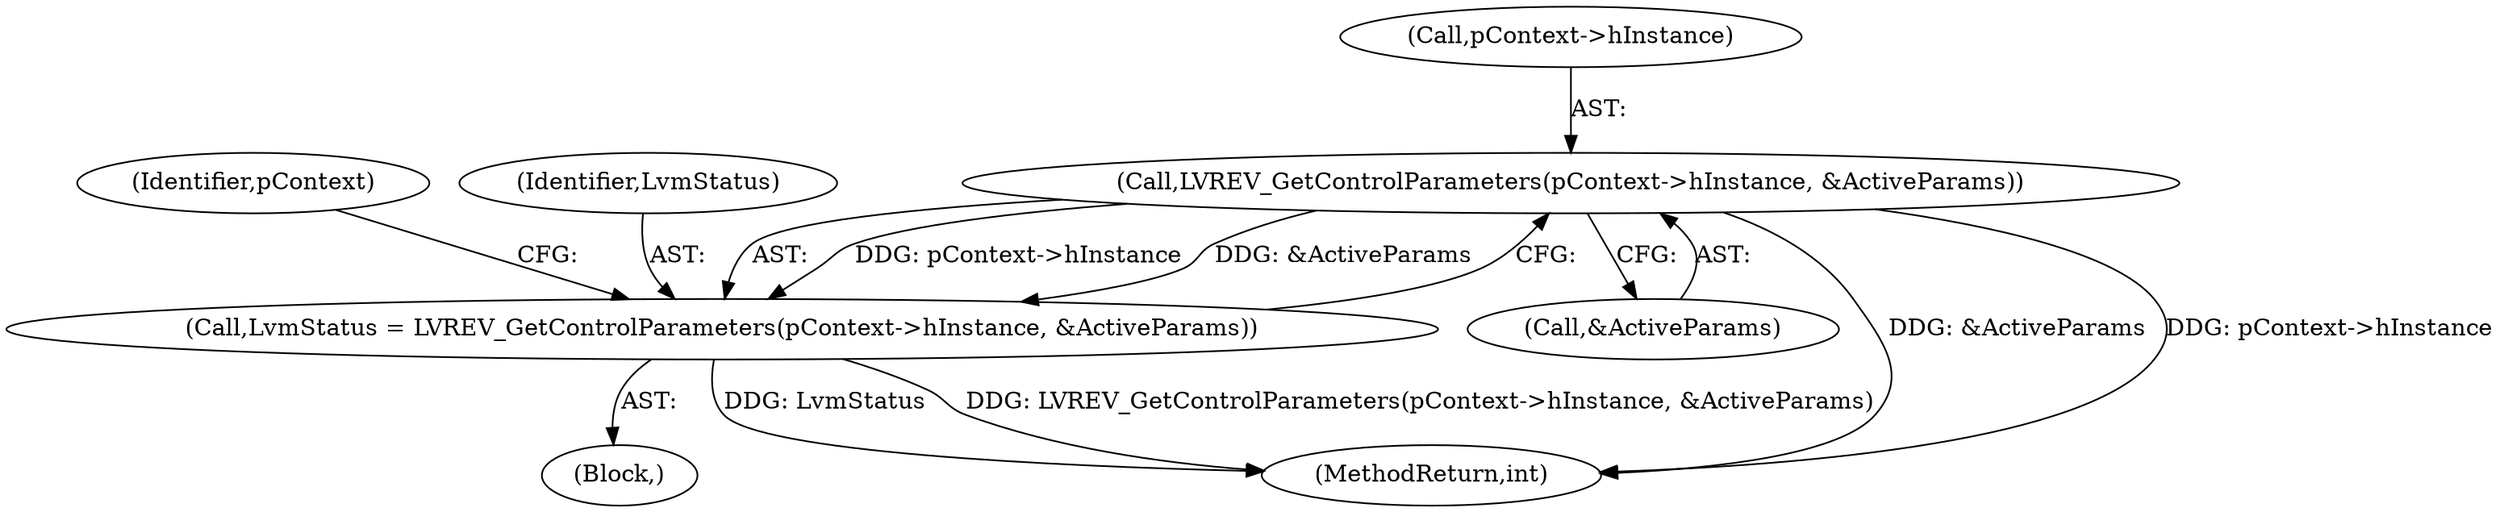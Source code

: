 digraph "0_Android_9e29523b9537983b4c4b205ff868d0b3bca0383b_0@pointer" {
"1000490" [label="(Call,LVREV_GetControlParameters(pContext->hInstance, &ActiveParams))"];
"1000488" [label="(Call,LvmStatus = LVREV_GetControlParameters(pContext->hInstance, &ActiveParams))"];
"1000498" [label="(Identifier,pContext)"];
"1000490" [label="(Call,LVREV_GetControlParameters(pContext->hInstance, &ActiveParams))"];
"1000488" [label="(Call,LvmStatus = LVREV_GetControlParameters(pContext->hInstance, &ActiveParams))"];
"1000138" [label="(Block,)"];
"1000491" [label="(Call,pContext->hInstance)"];
"1000494" [label="(Call,&ActiveParams)"];
"1000489" [label="(Identifier,LvmStatus)"];
"1000688" [label="(MethodReturn,int)"];
"1000490" -> "1000488"  [label="AST: "];
"1000490" -> "1000494"  [label="CFG: "];
"1000491" -> "1000490"  [label="AST: "];
"1000494" -> "1000490"  [label="AST: "];
"1000488" -> "1000490"  [label="CFG: "];
"1000490" -> "1000688"  [label="DDG: &ActiveParams"];
"1000490" -> "1000688"  [label="DDG: pContext->hInstance"];
"1000490" -> "1000488"  [label="DDG: pContext->hInstance"];
"1000490" -> "1000488"  [label="DDG: &ActiveParams"];
"1000488" -> "1000138"  [label="AST: "];
"1000489" -> "1000488"  [label="AST: "];
"1000498" -> "1000488"  [label="CFG: "];
"1000488" -> "1000688"  [label="DDG: LvmStatus"];
"1000488" -> "1000688"  [label="DDG: LVREV_GetControlParameters(pContext->hInstance, &ActiveParams)"];
}
